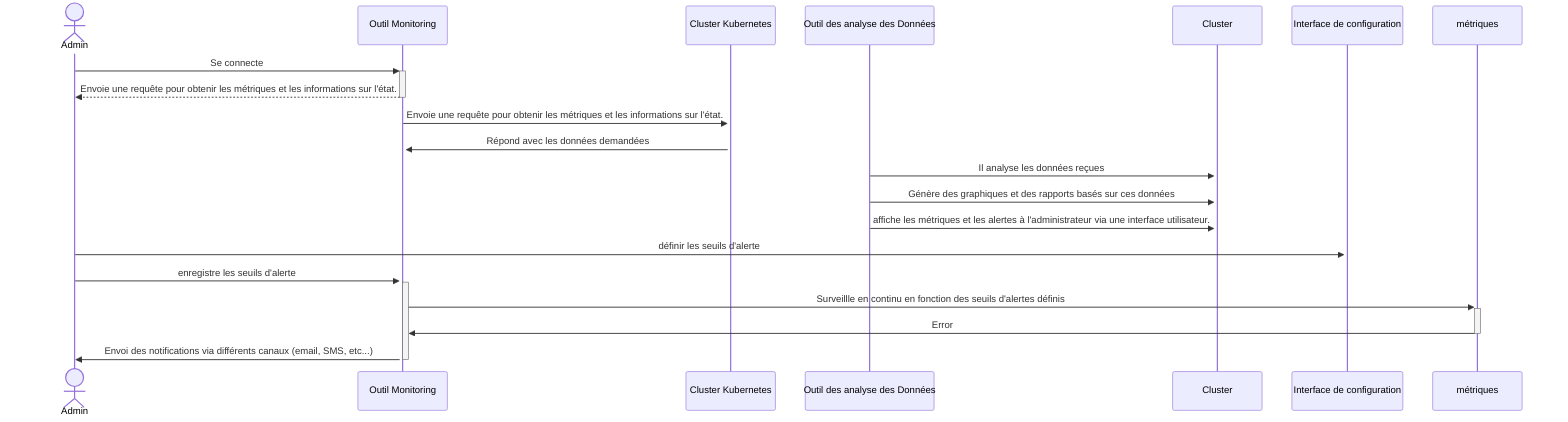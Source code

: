 sequenceDiagram
    actor Admin
    Admin ->>+ Outil Monitoring: Se connecte
    Outil Monitoring -->>- Admin : Envoie une requête pour obtenir les métriques et les informations sur l'état.
    Outil Monitoring ->>+ Cluster Kubernetes : Envoie une requête pour obtenir les métriques et les informations sur l'état.
     Cluster Kubernetes ->>+ Outil Monitoring : Répond avec les données demandées
     Outil des analyse des Données->>+ Cluster  : Il analyse les données reçues
     Outil des analyse des Données->>+ Cluster  : Génère des graphiques et des rapports basés sur ces données
     Outil des analyse des Données->>+ Cluster  : affiche les métriques et les alertes à l'administrateur via une interface utilisateur.
     Admin ->>+ Interface de configuration: définir les seuils d'alerte
     Admin ->>+Outil Monitoring :enregistre les seuils d'alerte
     Outil Monitoring->>+métriques: Surveillle en continu en fonction des seuils d'alertes définis
     métriques->>- Outil Monitoring: Error
     Outil Monitoring->>-Admin :Envoi des notifications via différents canaux (email, SMS, etc...)